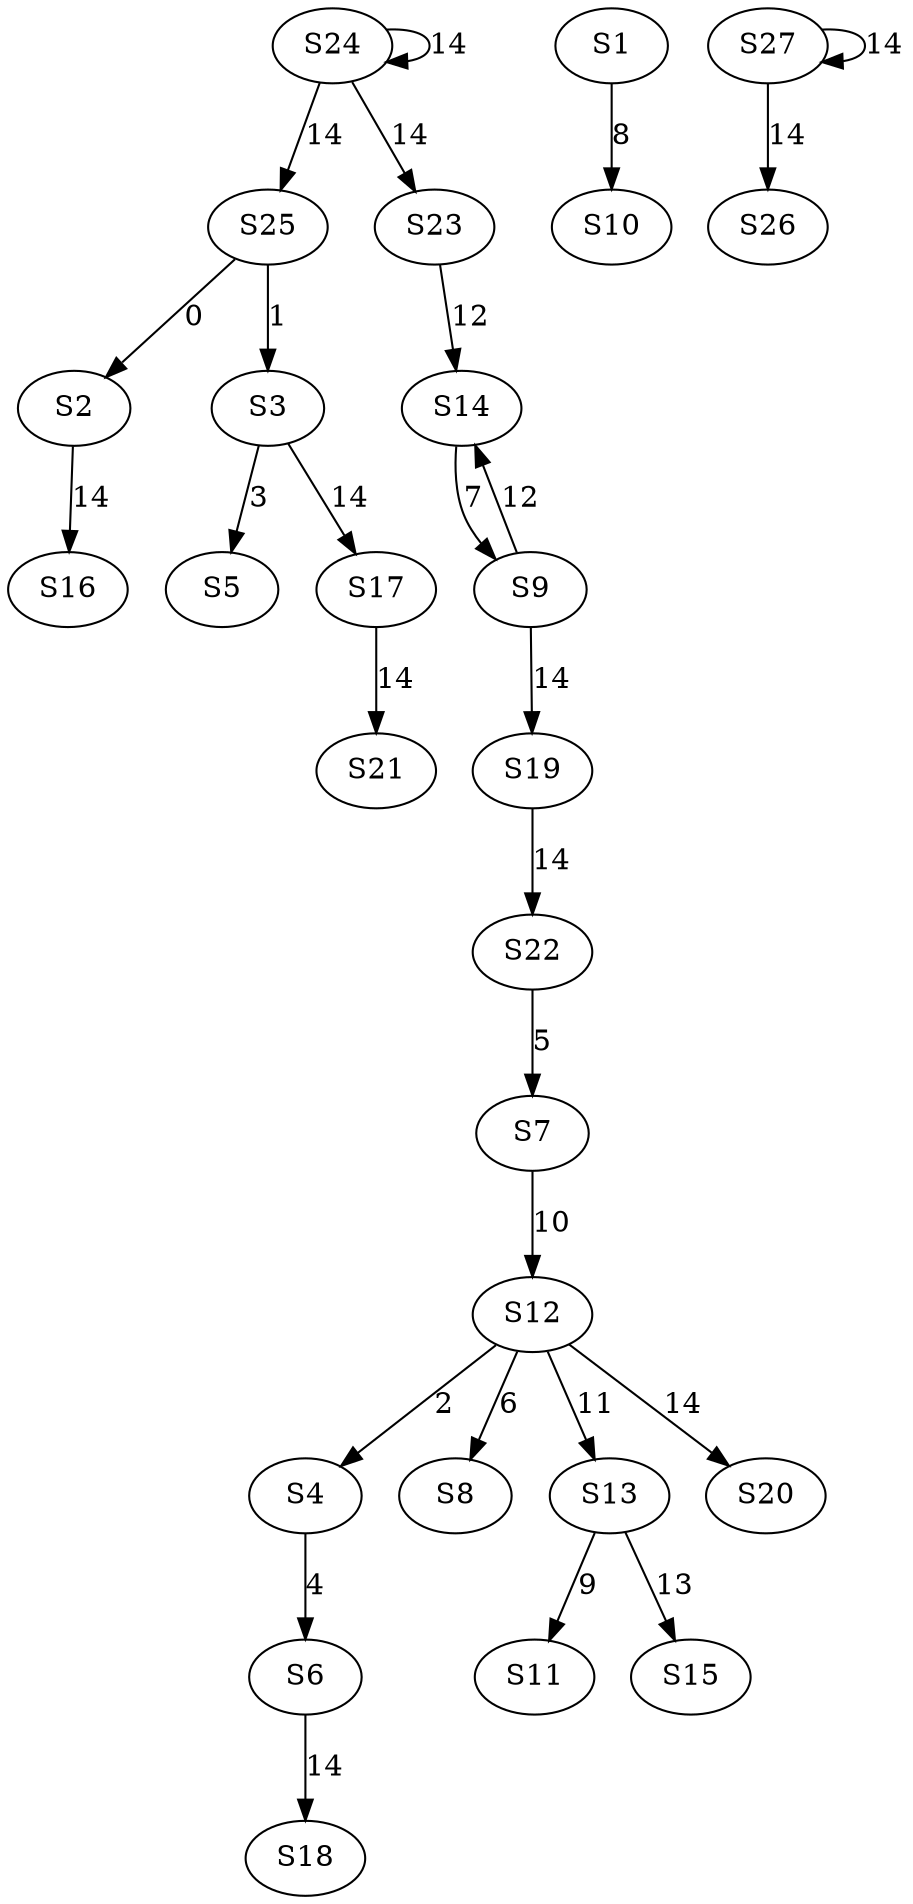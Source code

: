 strict digraph {
	S25 -> S2 [ label = 0 ];
	S25 -> S3 [ label = 1 ];
	S12 -> S4 [ label = 2 ];
	S3 -> S5 [ label = 3 ];
	S4 -> S6 [ label = 4 ];
	S22 -> S7 [ label = 5 ];
	S12 -> S8 [ label = 6 ];
	S14 -> S9 [ label = 7 ];
	S1 -> S10 [ label = 8 ];
	S13 -> S11 [ label = 9 ];
	S7 -> S12 [ label = 10 ];
	S12 -> S13 [ label = 11 ];
	S9 -> S14 [ label = 12 ];
	S13 -> S15 [ label = 13 ];
	S2 -> S16 [ label = 14 ];
	S3 -> S17 [ label = 14 ];
	S6 -> S18 [ label = 14 ];
	S9 -> S19 [ label = 14 ];
	S12 -> S20 [ label = 14 ];
	S17 -> S21 [ label = 14 ];
	S19 -> S22 [ label = 14 ];
	S24 -> S23 [ label = 14 ];
	S24 -> S24 [ label = 14 ];
	S24 -> S25 [ label = 14 ];
	S27 -> S26 [ label = 14 ];
	S27 -> S27 [ label = 14 ];
	S23 -> S14 [ label = 12 ];
}